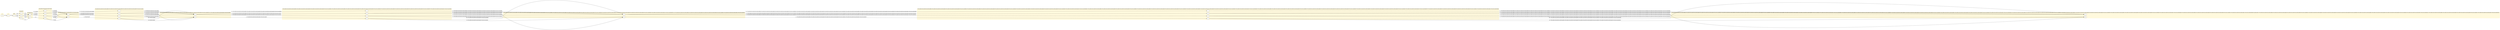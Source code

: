 digraph "MONinput/e" {
rankdir=LR
node [style=filled fillcolor=white]
subgraph cluster0 {
style="rounded,filled" color="#FFF9DD" node [style="rounded,filled" shape=box fillcolor="#FFFFFF"]
label=ε
M0S0 [label=0];
}
subgraph cluster1 {
style="rounded,filled" color="#FFF9DD" node [style="rounded,filled" shape=box fillcolor="#FFFFFF"]
label=ε
M1S1 [label=1];
}
subgraph cluster2 {
style="rounded,filled" color="#FFF9DD" node [style="rounded,filled" shape=box fillcolor="#FFFFFF"]
label="(fr)?|r"
M2S2 [label=2];
}
subgraph cluster3 {
style="rounded,filled" color="#FFF9DD" node [style="rounded,filled" shape=box fillcolor="#FFFFFF"]
label="(fr)|(rf)|(rf?)"
M3S1 [label=1];
M3S6 [label=6];
M3S3 [label=3];
}
subgraph cluster4 {
style="rounded,filled" color="#FFF9DD" node [style="rounded,filled" shape=box fillcolor="#FFFFFF"]
label="((fr)|(rf)(fr)?|r)|r"
M4S2 [label=2];
M4S4 [label=4];
}
subgraph cluster5 {
style="rounded,filled" color="#FFF9DD" node [style="rounded,filled" shape=box fillcolor="#FFFFFF"]
label="((fr)|(rf)fr)|((fr)|(rf)rf)|((fr)|(rf)rf?)|(rfrf)"
M5S1 [label=1];
M5S6 [label=6];
M5S3 [label=3];
M5S5 [label=5];
}
subgraph cluster6 {
style="rounded,filled" color="#FFF9DD" node [style="rounded,filled" shape=box fillcolor="#FFFFFF"]
label="(((fr)|(rf)fr)|((fr)|(rf)rf)|((fr)|(rf)rf)|(rfrf)(fr)?|r)|(((fr)|(rf)r)|(rfr))"
M6S2 [label=2];
M6S4 [label=4];
}
subgraph cluster7 {
style="rounded,filled" color="#FFF9DD" node [style="rounded,filled" shape=box fillcolor="#FFFFFF"]
label="(((fr)|(rf)fr)|((fr)|(rf)rf)|((fr)|(rf)rf)|(rfrf)fr)|(((fr)|(rf)fr)|((fr)|(rf)rf)|((fr)|(rf)rf)|(rfrf)rf)|(((fr)|(rf)fr)|((fr)|(rf)rf)|((fr)|(rf)rf)|(rfrf)rf?)|(((fr)|(rf)r)|(rfr)frf)"
M7S1 [label=1];
M7S6 [label=6];
M7S3 [label=3];
M7S5 [label=5];
}
subgraph cluster8 {
style="rounded,filled" color="#FFF9DD" node [style="rounded,filled" shape=box fillcolor="#FFFFFF"]
label="((((fr)|(rf)fr)|((fr)|(rf)rf)|((fr)|(rf)rf)|(rfrf)fr)|(((fr)|(rf)fr)|((fr)|(rf)rf)|((fr)|(rf)rf)|(rfrf)rf)|(((fr)|(rf)fr)|((fr)|(rf)rf)|((fr)|(rf)rf)|(rfrf)rf)|(((fr)|(rf)r)|(rfr)frf)(fr)?|r)|((((fr)|(rf)fr)|((fr)|(rf)rf)|((fr)|(rf)rf)|(rfrf)r)|(((fr)|(rf)r)|(rfr)fr))"
M8S2 [label=2];
M8S4 [label=4];
}
subgraph cluster9 {
style="rounded,filled" color="#FFF9DD" node [style="rounded,filled" shape=box fillcolor="#FFFFFF"]
label="((((fr)|(rf)fr)|((fr)|(rf)rf)|((fr)|(rf)rf)|(rfrf)fr)|(((fr)|(rf)fr)|((fr)|(rf)rf)|((fr)|(rf)rf)|(rfrf)rf)|(((fr)|(rf)fr)|((fr)|(rf)rf)|((fr)|(rf)rf)|(rfrf)rf)|(((fr)|(rf)r)|(rfr)frf)fr)|((((fr)|(rf)fr)|((fr)|(rf)rf)|((fr)|(rf)rf)|(rfrf)fr)|(((fr)|(rf)fr)|((fr)|(rf)rf)|((fr)|(rf)rf)|(rfrf)rf)|(((fr)|(rf)fr)|((fr)|(rf)rf)|((fr)|(rf)rf)|(rfrf)rf)|(((fr)|(rf)r)|(rfr)frf)rf)|((((fr)|(rf)fr)|((fr)|(rf)rf)|((fr)|(rf)rf)|(rfrf)fr)|(((fr)|(rf)fr)|((fr)|(rf)rf)|((fr)|(rf)rf)|(rfrf)rf)|(((fr)|(rf)fr)|((fr)|(rf)rf)|((fr)|(rf)rf)|(rfrf)rf)|(((fr)|(rf)r)|(rfr)frf)rf?)|((((fr)|(rf)fr)|((fr)|(rf)rf)|((fr)|(rf)rf)|(rfrf)r)|(((fr)|(rf)r)|(rfr)fr)frf)"
M9S1 [label=1];
M9S6 [label=6];
M9S3 [label=3];
M9S5 [label=5];
}
subgraph cluster10 {
style="rounded,filled" color="#FFF9DD" node [style="rounded,filled" shape=box fillcolor="#FFFFFF"]
label="(((((fr)|(rf)fr)|((fr)|(rf)rf)|((fr)|(rf)rf)|(rfrf)fr)|(((fr)|(rf)fr)|((fr)|(rf)rf)|((fr)|(rf)rf)|(rfrf)rf)|(((fr)|(rf)fr)|((fr)|(rf)rf)|((fr)|(rf)rf)|(rfrf)rf)|(((fr)|(rf)r)|(rfr)frf)fr)|((((fr)|(rf)fr)|((fr)|(rf)rf)|((fr)|(rf)rf)|(rfrf)fr)|(((fr)|(rf)fr)|((fr)|(rf)rf)|((fr)|(rf)rf)|(rfrf)rf)|(((fr)|(rf)fr)|((fr)|(rf)rf)|((fr)|(rf)rf)|(rfrf)rf)|(((fr)|(rf)r)|(rfr)frf)rf)|((((fr)|(rf)fr)|((fr)|(rf)rf)|((fr)|(rf)rf)|(rfrf)fr)|(((fr)|(rf)fr)|((fr)|(rf)rf)|((fr)|(rf)rf)|(rfrf)rf)|(((fr)|(rf)fr)|((fr)|(rf)rf)|((fr)|(rf)rf)|(rfrf)rf)|(((fr)|(rf)r)|(rfr)frf)rf)|((((fr)|(rf)fr)|((fr)|(rf)rf)|((fr)|(rf)rf)|(rfrf)r)|(((fr)|(rf)r)|(rfr)fr)frf)(fr)?|r)|(((((fr)|(rf)fr)|((fr)|(rf)rf)|((fr)|(rf)rf)|(rfrf)fr)|(((fr)|(rf)fr)|((fr)|(rf)rf)|((fr)|(rf)rf)|(rfrf)rf)|(((fr)|(rf)fr)|((fr)|(rf)rf)|((fr)|(rf)rf)|(rfrf)rf)|(((fr)|(rf)r)|(rfr)frf)r)|((((fr)|(rf)fr)|((fr)|(rf)rf)|((fr)|(rf)rf)|(rfrf)r)|(((fr)|(rf)r)|(rfr)fr)fr))"
M10S2 [label=2];
M10S4 [label=4];
}
subgraph cluster11 {
style="rounded,filled" color="#FFF9DD" node [style="rounded,filled" shape=box fillcolor="#FFFFFF"]
label="(((((fr)|(rf)fr)|((fr)|(rf)rf)|((fr)|(rf)rf)|(rfrf)fr)|(((fr)|(rf)fr)|((fr)|(rf)rf)|((fr)|(rf)rf)|(rfrf)rf)|(((fr)|(rf)fr)|((fr)|(rf)rf)|((fr)|(rf)rf)|(rfrf)rf)|(((fr)|(rf)r)|(rfr)frf)fr)|((((fr)|(rf)fr)|((fr)|(rf)rf)|((fr)|(rf)rf)|(rfrf)fr)|(((fr)|(rf)fr)|((fr)|(rf)rf)|((fr)|(rf)rf)|(rfrf)rf)|(((fr)|(rf)fr)|((fr)|(rf)rf)|((fr)|(rf)rf)|(rfrf)rf)|(((fr)|(rf)r)|(rfr)frf)rf)|((((fr)|(rf)fr)|((fr)|(rf)rf)|((fr)|(rf)rf)|(rfrf)fr)|(((fr)|(rf)fr)|((fr)|(rf)rf)|((fr)|(rf)rf)|(rfrf)rf)|(((fr)|(rf)fr)|((fr)|(rf)rf)|((fr)|(rf)rf)|(rfrf)rf)|(((fr)|(rf)r)|(rfr)frf)rf)|((((fr)|(rf)fr)|((fr)|(rf)rf)|((fr)|(rf)rf)|(rfrf)r)|(((fr)|(rf)r)|(rfr)fr)frf)fr)|(((((fr)|(rf)fr)|((fr)|(rf)rf)|((fr)|(rf)rf)|(rfrf)fr)|(((fr)|(rf)fr)|((fr)|(rf)rf)|((fr)|(rf)rf)|(rfrf)rf)|(((fr)|(rf)fr)|((fr)|(rf)rf)|((fr)|(rf)rf)|(rfrf)rf)|(((fr)|(rf)r)|(rfr)frf)fr)|((((fr)|(rf)fr)|((fr)|(rf)rf)|((fr)|(rf)rf)|(rfrf)fr)|(((fr)|(rf)fr)|((fr)|(rf)rf)|((fr)|(rf)rf)|(rfrf)rf)|(((fr)|(rf)fr)|((fr)|(rf)rf)|((fr)|(rf)rf)|(rfrf)rf)|(((fr)|(rf)r)|(rfr)frf)rf)|((((fr)|(rf)fr)|((fr)|(rf)rf)|((fr)|(rf)rf)|(rfrf)fr)|(((fr)|(rf)fr)|((fr)|(rf)rf)|((fr)|(rf)rf)|(rfrf)rf)|(((fr)|(rf)fr)|((fr)|(rf)rf)|((fr)|(rf)rf)|(rfrf)rf)|(((fr)|(rf)r)|(rfr)frf)rf)|((((fr)|(rf)fr)|((fr)|(rf)rf)|((fr)|(rf)rf)|(rfrf)r)|(((fr)|(rf)r)|(rfr)fr)frf)rf)|(((((fr)|(rf)fr)|((fr)|(rf)rf)|((fr)|(rf)rf)|(rfrf)fr)|(((fr)|(rf)fr)|((fr)|(rf)rf)|((fr)|(rf)rf)|(rfrf)rf)|(((fr)|(rf)fr)|((fr)|(rf)rf)|((fr)|(rf)rf)|(rfrf)rf)|(((fr)|(rf)r)|(rfr)frf)fr)|((((fr)|(rf)fr)|((fr)|(rf)rf)|((fr)|(rf)rf)|(rfrf)fr)|(((fr)|(rf)fr)|((fr)|(rf)rf)|((fr)|(rf)rf)|(rfrf)rf)|(((fr)|(rf)fr)|((fr)|(rf)rf)|((fr)|(rf)rf)|(rfrf)rf)|(((fr)|(rf)r)|(rfr)frf)rf)|((((fr)|(rf)fr)|((fr)|(rf)rf)|((fr)|(rf)rf)|(rfrf)fr)|(((fr)|(rf)fr)|((fr)|(rf)rf)|((fr)|(rf)rf)|(rfrf)rf)|(((fr)|(rf)fr)|((fr)|(rf)rf)|((fr)|(rf)rf)|(rfrf)rf)|(((fr)|(rf)r)|(rfr)frf)rf)|((((fr)|(rf)fr)|((fr)|(rf)rf)|((fr)|(rf)rf)|(rfrf)r)|(((fr)|(rf)r)|(rfr)fr)frf)rf?)|(((((fr)|(rf)fr)|((fr)|(rf)rf)|((fr)|(rf)rf)|(rfrf)fr)|(((fr)|(rf)fr)|((fr)|(rf)rf)|((fr)|(rf)rf)|(rfrf)rf)|(((fr)|(rf)fr)|((fr)|(rf)rf)|((fr)|(rf)rf)|(rfrf)rf)|(((fr)|(rf)r)|(rfr)frf)r)|((((fr)|(rf)fr)|((fr)|(rf)rf)|((fr)|(rf)rf)|(rfrf)r)|(((fr)|(rf)r)|(rfr)fr)fr)frf)"
M11S1 [label=1];
M11S6 [label=6];
M11S3 [label=3];
M11S5 [label=5];
}
subgraph cluster12 {
style="rounded,filled" color="#FFF9DD" node [style="rounded,filled" shape=box fillcolor="#FFFFFF"]
label="((((((fr)|(rf)fr)|((fr)|(rf)rf)|((fr)|(rf)rf)|(rfrf)fr)|(((fr)|(rf)fr)|((fr)|(rf)rf)|((fr)|(rf)rf)|(rfrf)rf)|(((fr)|(rf)fr)|((fr)|(rf)rf)|((fr)|(rf)rf)|(rfrf)rf)|(((fr)|(rf)r)|(rfr)frf)fr)|((((fr)|(rf)fr)|((fr)|(rf)rf)|((fr)|(rf)rf)|(rfrf)fr)|(((fr)|(rf)fr)|((fr)|(rf)rf)|((fr)|(rf)rf)|(rfrf)rf)|(((fr)|(rf)fr)|((fr)|(rf)rf)|((fr)|(rf)rf)|(rfrf)rf)|(((fr)|(rf)r)|(rfr)frf)rf)|((((fr)|(rf)fr)|((fr)|(rf)rf)|((fr)|(rf)rf)|(rfrf)fr)|(((fr)|(rf)fr)|((fr)|(rf)rf)|((fr)|(rf)rf)|(rfrf)rf)|(((fr)|(rf)fr)|((fr)|(rf)rf)|((fr)|(rf)rf)|(rfrf)rf)|(((fr)|(rf)r)|(rfr)frf)rf)|((((fr)|(rf)fr)|((fr)|(rf)rf)|((fr)|(rf)rf)|(rfrf)r)|(((fr)|(rf)r)|(rfr)fr)frf)fr)|(((((fr)|(rf)fr)|((fr)|(rf)rf)|((fr)|(rf)rf)|(rfrf)fr)|(((fr)|(rf)fr)|((fr)|(rf)rf)|((fr)|(rf)rf)|(rfrf)rf)|(((fr)|(rf)fr)|((fr)|(rf)rf)|((fr)|(rf)rf)|(rfrf)rf)|(((fr)|(rf)r)|(rfr)frf)fr)|((((fr)|(rf)fr)|((fr)|(rf)rf)|((fr)|(rf)rf)|(rfrf)fr)|(((fr)|(rf)fr)|((fr)|(rf)rf)|((fr)|(rf)rf)|(rfrf)rf)|(((fr)|(rf)fr)|((fr)|(rf)rf)|((fr)|(rf)rf)|(rfrf)rf)|(((fr)|(rf)r)|(rfr)frf)rf)|((((fr)|(rf)fr)|((fr)|(rf)rf)|((fr)|(rf)rf)|(rfrf)fr)|(((fr)|(rf)fr)|((fr)|(rf)rf)|((fr)|(rf)rf)|(rfrf)rf)|(((fr)|(rf)fr)|((fr)|(rf)rf)|((fr)|(rf)rf)|(rfrf)rf)|(((fr)|(rf)r)|(rfr)frf)rf)|((((fr)|(rf)fr)|((fr)|(rf)rf)|((fr)|(rf)rf)|(rfrf)r)|(((fr)|(rf)r)|(rfr)fr)frf)rf)|(((((fr)|(rf)fr)|((fr)|(rf)rf)|((fr)|(rf)rf)|(rfrf)fr)|(((fr)|(rf)fr)|((fr)|(rf)rf)|((fr)|(rf)rf)|(rfrf)rf)|(((fr)|(rf)fr)|((fr)|(rf)rf)|((fr)|(rf)rf)|(rfrf)rf)|(((fr)|(rf)r)|(rfr)frf)fr)|((((fr)|(rf)fr)|((fr)|(rf)rf)|((fr)|(rf)rf)|(rfrf)fr)|(((fr)|(rf)fr)|((fr)|(rf)rf)|((fr)|(rf)rf)|(rfrf)rf)|(((fr)|(rf)fr)|((fr)|(rf)rf)|((fr)|(rf)rf)|(rfrf)rf)|(((fr)|(rf)r)|(rfr)frf)rf)|((((fr)|(rf)fr)|((fr)|(rf)rf)|((fr)|(rf)rf)|(rfrf)fr)|(((fr)|(rf)fr)|((fr)|(rf)rf)|((fr)|(rf)rf)|(rfrf)rf)|(((fr)|(rf)fr)|((fr)|(rf)rf)|((fr)|(rf)rf)|(rfrf)rf)|(((fr)|(rf)r)|(rfr)frf)rf)|((((fr)|(rf)fr)|((fr)|(rf)rf)|((fr)|(rf)rf)|(rfrf)r)|(((fr)|(rf)r)|(rfr)fr)frf)rf)|(((((fr)|(rf)fr)|((fr)|(rf)rf)|((fr)|(rf)rf)|(rfrf)fr)|(((fr)|(rf)fr)|((fr)|(rf)rf)|((fr)|(rf)rf)|(rfrf)rf)|(((fr)|(rf)fr)|((fr)|(rf)rf)|((fr)|(rf)rf)|(rfrf)rf)|(((fr)|(rf)r)|(rfr)frf)r)|((((fr)|(rf)fr)|((fr)|(rf)rf)|((fr)|(rf)rf)|(rfrf)r)|(((fr)|(rf)r)|(rfr)fr)fr)frf)(fr)?|r|f|(fr)|(frf))|((((((fr)|(rf)fr)|((fr)|(rf)rf)|((fr)|(rf)rf)|(rfrf)fr)|(((fr)|(rf)fr)|((fr)|(rf)rf)|((fr)|(rf)rf)|(rfrf)rf)|(((fr)|(rf)fr)|((fr)|(rf)rf)|((fr)|(rf)rf)|(rfrf)rf)|(((fr)|(rf)r)|(rfr)frf)fr)|((((fr)|(rf)fr)|((fr)|(rf)rf)|((fr)|(rf)rf)|(rfrf)fr)|(((fr)|(rf)fr)|((fr)|(rf)rf)|((fr)|(rf)rf)|(rfrf)rf)|(((fr)|(rf)fr)|((fr)|(rf)rf)|((fr)|(rf)rf)|(rfrf)rf)|(((fr)|(rf)r)|(rfr)frf)rf)|((((fr)|(rf)fr)|((fr)|(rf)rf)|((fr)|(rf)rf)|(rfrf)fr)|(((fr)|(rf)fr)|((fr)|(rf)rf)|((fr)|(rf)rf)|(rfrf)rf)|(((fr)|(rf)fr)|((fr)|(rf)rf)|((fr)|(rf)rf)|(rfrf)rf)|(((fr)|(rf)r)|(rfr)frf)rf)|((((fr)|(rf)fr)|((fr)|(rf)rf)|((fr)|(rf)rf)|(rfrf)r)|(((fr)|(rf)r)|(rfr)fr)frf)r)|(((((fr)|(rf)fr)|((fr)|(rf)rf)|((fr)|(rf)rf)|(rfrf)fr)|(((fr)|(rf)fr)|((fr)|(rf)rf)|((fr)|(rf)rf)|(rfrf)rf)|(((fr)|(rf)fr)|((fr)|(rf)rf)|((fr)|(rf)rf)|(rfrf)rf)|(((fr)|(rf)r)|(rfr)frf)r)|((((fr)|(rf)fr)|((fr)|(rf)rf)|((fr)|(rf)rf)|(rfrf)r)|(((fr)|(rf)r)|(rfr)fr)fr)fr))"
M12S2 [label=2];
M12S4 [label=4];
}
M0S0 -> M1S1 [label="(ε, ε)"]
M1S1 -> M2S2 [label="(ε, ε)"]
M2S2 -> M3S1 [label="(fr, fr)"]
M2S2 -> M3S6 [label="(ε, ε)"]
M2S2 -> M3S3 [label="(r, r)"]
M3S1 -> M4S2 [label="(ε, fr)"]
M3S6 -> M4S2 [label="(rf, rf)"]
M3S6 -> M4S4 [label="(r, r)"]
M3S3 -> M4S2 [label="(f, rf)"]
M3S3 -> M4S4 [label="(ε, r)"]
M4S2 -> M5S1 [label="(fr, (fr)|(rf)fr)"]
M4S2 -> M5S6 [label="(ε, (fr)|(rf))"]
M4S2 -> M5S3 [label="(r, (fr)|(rf)r)"]
M4S4 -> M5S5 [label="(ε, r)"]
M5S1 -> M6S2 [label="(ε, (fr)|(rf)fr)"]
M5S6 -> M6S2 [label="(rf, (fr)|(rf)rf)"]
M5S6 -> M6S4 [label="(r, (fr)|(rf)r)"]
M5S3 -> M6S2 [label="(f, (fr)|(rf)rf)"]
M5S3 -> M6S4 [label="(ε, (fr)|(rf)r)"]
M5S5 -> M6S2 [label="(frf, rfrf)"]
M5S5 -> M6S4 [label="(fr, rfr)"]
M6S2 -> M7S1 [label="(fr, ((fr)|(rf)fr)|((fr)|(rf)rf)|((fr)|(rf)rf)|(rfrf)fr)"]
M6S2 -> M7S6 [label="(ε, ((fr)|(rf)fr)|((fr)|(rf)rf)|((fr)|(rf)rf)|(rfrf))"]
M6S2 -> M7S3 [label="(r, ((fr)|(rf)fr)|((fr)|(rf)rf)|((fr)|(rf)rf)|(rfrf)r)"]
M6S4 -> M7S5 [label="(ε, ((fr)|(rf)r)|(rfr))"]
M7S1 -> M8S2 [label="(ε, ((fr)|(rf)fr)|((fr)|(rf)rf)|((fr)|(rf)rf)|(rfrf)fr)"]
M7S6 -> M8S2 [label="(rf, ((fr)|(rf)fr)|((fr)|(rf)rf)|((fr)|(rf)rf)|(rfrf)rf)"]
M7S6 -> M8S4 [label="(r, ((fr)|(rf)fr)|((fr)|(rf)rf)|((fr)|(rf)rf)|(rfrf)r)"]
M7S3 -> M8S2 [label="(f, ((fr)|(rf)fr)|((fr)|(rf)rf)|((fr)|(rf)rf)|(rfrf)rf)"]
M7S3 -> M8S4 [label="(ε, ((fr)|(rf)fr)|((fr)|(rf)rf)|((fr)|(rf)rf)|(rfrf)r)"]
M7S5 -> M8S2 [label="(frf, ((fr)|(rf)r)|(rfr)frf)"]
M7S5 -> M8S4 [label="(fr, ((fr)|(rf)r)|(rfr)fr)"]
M8S2 -> M9S1 [label="(fr, (((fr)|(rf)fr)|((fr)|(rf)rf)|((fr)|(rf)rf)|(rfrf)fr)|(((fr)|(rf)fr)|((fr)|(rf)rf)|((fr)|(rf)rf)|(rfrf)rf)|(((fr)|(rf)fr)|((fr)|(rf)rf)|((fr)|(rf)rf)|(rfrf)rf)|(((fr)|(rf)r)|(rfr)frf)fr)"]
M8S2 -> M9S6 [label="(ε, (((fr)|(rf)fr)|((fr)|(rf)rf)|((fr)|(rf)rf)|(rfrf)fr)|(((fr)|(rf)fr)|((fr)|(rf)rf)|((fr)|(rf)rf)|(rfrf)rf)|(((fr)|(rf)fr)|((fr)|(rf)rf)|((fr)|(rf)rf)|(rfrf)rf)|(((fr)|(rf)r)|(rfr)frf))"]
M8S2 -> M9S3 [label="(r, (((fr)|(rf)fr)|((fr)|(rf)rf)|((fr)|(rf)rf)|(rfrf)fr)|(((fr)|(rf)fr)|((fr)|(rf)rf)|((fr)|(rf)rf)|(rfrf)rf)|(((fr)|(rf)fr)|((fr)|(rf)rf)|((fr)|(rf)rf)|(rfrf)rf)|(((fr)|(rf)r)|(rfr)frf)r)"]
M8S4 -> M9S5 [label="(ε, (((fr)|(rf)fr)|((fr)|(rf)rf)|((fr)|(rf)rf)|(rfrf)r)|(((fr)|(rf)r)|(rfr)fr))"]
M9S1 -> M10S2 [label="(ε, (((fr)|(rf)fr)|((fr)|(rf)rf)|((fr)|(rf)rf)|(rfrf)fr)|(((fr)|(rf)fr)|((fr)|(rf)rf)|((fr)|(rf)rf)|(rfrf)rf)|(((fr)|(rf)fr)|((fr)|(rf)rf)|((fr)|(rf)rf)|(rfrf)rf)|(((fr)|(rf)r)|(rfr)frf)fr)"]
M9S6 -> M10S2 [label="(rf, (((fr)|(rf)fr)|((fr)|(rf)rf)|((fr)|(rf)rf)|(rfrf)fr)|(((fr)|(rf)fr)|((fr)|(rf)rf)|((fr)|(rf)rf)|(rfrf)rf)|(((fr)|(rf)fr)|((fr)|(rf)rf)|((fr)|(rf)rf)|(rfrf)rf)|(((fr)|(rf)r)|(rfr)frf)rf)"]
M9S6 -> M10S4 [label="(r, (((fr)|(rf)fr)|((fr)|(rf)rf)|((fr)|(rf)rf)|(rfrf)fr)|(((fr)|(rf)fr)|((fr)|(rf)rf)|((fr)|(rf)rf)|(rfrf)rf)|(((fr)|(rf)fr)|((fr)|(rf)rf)|((fr)|(rf)rf)|(rfrf)rf)|(((fr)|(rf)r)|(rfr)frf)r)"]
M9S3 -> M10S2 [label="(f, (((fr)|(rf)fr)|((fr)|(rf)rf)|((fr)|(rf)rf)|(rfrf)fr)|(((fr)|(rf)fr)|((fr)|(rf)rf)|((fr)|(rf)rf)|(rfrf)rf)|(((fr)|(rf)fr)|((fr)|(rf)rf)|((fr)|(rf)rf)|(rfrf)rf)|(((fr)|(rf)r)|(rfr)frf)rf)"]
M9S3 -> M10S4 [label="(ε, (((fr)|(rf)fr)|((fr)|(rf)rf)|((fr)|(rf)rf)|(rfrf)fr)|(((fr)|(rf)fr)|((fr)|(rf)rf)|((fr)|(rf)rf)|(rfrf)rf)|(((fr)|(rf)fr)|((fr)|(rf)rf)|((fr)|(rf)rf)|(rfrf)rf)|(((fr)|(rf)r)|(rfr)frf)r)"]
M9S5 -> M10S2 [label="(frf, (((fr)|(rf)fr)|((fr)|(rf)rf)|((fr)|(rf)rf)|(rfrf)r)|(((fr)|(rf)r)|(rfr)fr)frf)"]
M9S5 -> M10S4 [label="(fr, (((fr)|(rf)fr)|((fr)|(rf)rf)|((fr)|(rf)rf)|(rfrf)r)|(((fr)|(rf)r)|(rfr)fr)fr)"]
M10S2 -> M11S1 [label="(fr, ((((fr)|(rf)fr)|((fr)|(rf)rf)|((fr)|(rf)rf)|(rfrf)fr)|(((fr)|(rf)fr)|((fr)|(rf)rf)|((fr)|(rf)rf)|(rfrf)rf)|(((fr)|(rf)fr)|((fr)|(rf)rf)|((fr)|(rf)rf)|(rfrf)rf)|(((fr)|(rf)r)|(rfr)frf)fr)|((((fr)|(rf)fr)|((fr)|(rf)rf)|((fr)|(rf)rf)|(rfrf)fr)|(((fr)|(rf)fr)|((fr)|(rf)rf)|((fr)|(rf)rf)|(rfrf)rf)|(((fr)|(rf)fr)|((fr)|(rf)rf)|((fr)|(rf)rf)|(rfrf)rf)|(((fr)|(rf)r)|(rfr)frf)rf)|((((fr)|(rf)fr)|((fr)|(rf)rf)|((fr)|(rf)rf)|(rfrf)fr)|(((fr)|(rf)fr)|((fr)|(rf)rf)|((fr)|(rf)rf)|(rfrf)rf)|(((fr)|(rf)fr)|((fr)|(rf)rf)|((fr)|(rf)rf)|(rfrf)rf)|(((fr)|(rf)r)|(rfr)frf)rf)|((((fr)|(rf)fr)|((fr)|(rf)rf)|((fr)|(rf)rf)|(rfrf)r)|(((fr)|(rf)r)|(rfr)fr)frf)fr)"]
M10S2 -> M11S6 [label="(ε, ((((fr)|(rf)fr)|((fr)|(rf)rf)|((fr)|(rf)rf)|(rfrf)fr)|(((fr)|(rf)fr)|((fr)|(rf)rf)|((fr)|(rf)rf)|(rfrf)rf)|(((fr)|(rf)fr)|((fr)|(rf)rf)|((fr)|(rf)rf)|(rfrf)rf)|(((fr)|(rf)r)|(rfr)frf)fr)|((((fr)|(rf)fr)|((fr)|(rf)rf)|((fr)|(rf)rf)|(rfrf)fr)|(((fr)|(rf)fr)|((fr)|(rf)rf)|((fr)|(rf)rf)|(rfrf)rf)|(((fr)|(rf)fr)|((fr)|(rf)rf)|((fr)|(rf)rf)|(rfrf)rf)|(((fr)|(rf)r)|(rfr)frf)rf)|((((fr)|(rf)fr)|((fr)|(rf)rf)|((fr)|(rf)rf)|(rfrf)fr)|(((fr)|(rf)fr)|((fr)|(rf)rf)|((fr)|(rf)rf)|(rfrf)rf)|(((fr)|(rf)fr)|((fr)|(rf)rf)|((fr)|(rf)rf)|(rfrf)rf)|(((fr)|(rf)r)|(rfr)frf)rf)|((((fr)|(rf)fr)|((fr)|(rf)rf)|((fr)|(rf)rf)|(rfrf)r)|(((fr)|(rf)r)|(rfr)fr)frf))"]
M10S2 -> M11S3 [label="(r, ((((fr)|(rf)fr)|((fr)|(rf)rf)|((fr)|(rf)rf)|(rfrf)fr)|(((fr)|(rf)fr)|((fr)|(rf)rf)|((fr)|(rf)rf)|(rfrf)rf)|(((fr)|(rf)fr)|((fr)|(rf)rf)|((fr)|(rf)rf)|(rfrf)rf)|(((fr)|(rf)r)|(rfr)frf)fr)|((((fr)|(rf)fr)|((fr)|(rf)rf)|((fr)|(rf)rf)|(rfrf)fr)|(((fr)|(rf)fr)|((fr)|(rf)rf)|((fr)|(rf)rf)|(rfrf)rf)|(((fr)|(rf)fr)|((fr)|(rf)rf)|((fr)|(rf)rf)|(rfrf)rf)|(((fr)|(rf)r)|(rfr)frf)rf)|((((fr)|(rf)fr)|((fr)|(rf)rf)|((fr)|(rf)rf)|(rfrf)fr)|(((fr)|(rf)fr)|((fr)|(rf)rf)|((fr)|(rf)rf)|(rfrf)rf)|(((fr)|(rf)fr)|((fr)|(rf)rf)|((fr)|(rf)rf)|(rfrf)rf)|(((fr)|(rf)r)|(rfr)frf)rf)|((((fr)|(rf)fr)|((fr)|(rf)rf)|((fr)|(rf)rf)|(rfrf)r)|(((fr)|(rf)r)|(rfr)fr)frf)r)"]
M10S4 -> M11S5 [label="(ε, ((((fr)|(rf)fr)|((fr)|(rf)rf)|((fr)|(rf)rf)|(rfrf)fr)|(((fr)|(rf)fr)|((fr)|(rf)rf)|((fr)|(rf)rf)|(rfrf)rf)|(((fr)|(rf)fr)|((fr)|(rf)rf)|((fr)|(rf)rf)|(rfrf)rf)|(((fr)|(rf)r)|(rfr)frf)r)|((((fr)|(rf)fr)|((fr)|(rf)rf)|((fr)|(rf)rf)|(rfrf)r)|(((fr)|(rf)r)|(rfr)fr)fr))"]
M11S1 -> M12S2 [label="(ε, ((((fr)|(rf)fr)|((fr)|(rf)rf)|((fr)|(rf)rf)|(rfrf)fr)|(((fr)|(rf)fr)|((fr)|(rf)rf)|((fr)|(rf)rf)|(rfrf)rf)|(((fr)|(rf)fr)|((fr)|(rf)rf)|((fr)|(rf)rf)|(rfrf)rf)|(((fr)|(rf)r)|(rfr)frf)fr)|((((fr)|(rf)fr)|((fr)|(rf)rf)|((fr)|(rf)rf)|(rfrf)fr)|(((fr)|(rf)fr)|((fr)|(rf)rf)|((fr)|(rf)rf)|(rfrf)rf)|(((fr)|(rf)fr)|((fr)|(rf)rf)|((fr)|(rf)rf)|(rfrf)rf)|(((fr)|(rf)r)|(rfr)frf)rf)|((((fr)|(rf)fr)|((fr)|(rf)rf)|((fr)|(rf)rf)|(rfrf)fr)|(((fr)|(rf)fr)|((fr)|(rf)rf)|((fr)|(rf)rf)|(rfrf)rf)|(((fr)|(rf)fr)|((fr)|(rf)rf)|((fr)|(rf)rf)|(rfrf)rf)|(((fr)|(rf)r)|(rfr)frf)rf)|((((fr)|(rf)fr)|((fr)|(rf)rf)|((fr)|(rf)rf)|(rfrf)r)|(((fr)|(rf)r)|(rfr)fr)frf)fr)"]
M11S6 -> M12S2 [label="(rf, ((((fr)|(rf)fr)|((fr)|(rf)rf)|((fr)|(rf)rf)|(rfrf)fr)|(((fr)|(rf)fr)|((fr)|(rf)rf)|((fr)|(rf)rf)|(rfrf)rf)|(((fr)|(rf)fr)|((fr)|(rf)rf)|((fr)|(rf)rf)|(rfrf)rf)|(((fr)|(rf)r)|(rfr)frf)fr)|((((fr)|(rf)fr)|((fr)|(rf)rf)|((fr)|(rf)rf)|(rfrf)fr)|(((fr)|(rf)fr)|((fr)|(rf)rf)|((fr)|(rf)rf)|(rfrf)rf)|(((fr)|(rf)fr)|((fr)|(rf)rf)|((fr)|(rf)rf)|(rfrf)rf)|(((fr)|(rf)r)|(rfr)frf)rf)|((((fr)|(rf)fr)|((fr)|(rf)rf)|((fr)|(rf)rf)|(rfrf)fr)|(((fr)|(rf)fr)|((fr)|(rf)rf)|((fr)|(rf)rf)|(rfrf)rf)|(((fr)|(rf)fr)|((fr)|(rf)rf)|((fr)|(rf)rf)|(rfrf)rf)|(((fr)|(rf)r)|(rfr)frf)rf)|((((fr)|(rf)fr)|((fr)|(rf)rf)|((fr)|(rf)rf)|(rfrf)r)|(((fr)|(rf)r)|(rfr)fr)frf)rf)"]
M11S6 -> M12S4 [label="(r, ((((fr)|(rf)fr)|((fr)|(rf)rf)|((fr)|(rf)rf)|(rfrf)fr)|(((fr)|(rf)fr)|((fr)|(rf)rf)|((fr)|(rf)rf)|(rfrf)rf)|(((fr)|(rf)fr)|((fr)|(rf)rf)|((fr)|(rf)rf)|(rfrf)rf)|(((fr)|(rf)r)|(rfr)frf)fr)|((((fr)|(rf)fr)|((fr)|(rf)rf)|((fr)|(rf)rf)|(rfrf)fr)|(((fr)|(rf)fr)|((fr)|(rf)rf)|((fr)|(rf)rf)|(rfrf)rf)|(((fr)|(rf)fr)|((fr)|(rf)rf)|((fr)|(rf)rf)|(rfrf)rf)|(((fr)|(rf)r)|(rfr)frf)rf)|((((fr)|(rf)fr)|((fr)|(rf)rf)|((fr)|(rf)rf)|(rfrf)fr)|(((fr)|(rf)fr)|((fr)|(rf)rf)|((fr)|(rf)rf)|(rfrf)rf)|(((fr)|(rf)fr)|((fr)|(rf)rf)|((fr)|(rf)rf)|(rfrf)rf)|(((fr)|(rf)r)|(rfr)frf)rf)|((((fr)|(rf)fr)|((fr)|(rf)rf)|((fr)|(rf)rf)|(rfrf)r)|(((fr)|(rf)r)|(rfr)fr)frf)r)"]
M11S3 -> M12S2 [label="(f, ((((fr)|(rf)fr)|((fr)|(rf)rf)|((fr)|(rf)rf)|(rfrf)fr)|(((fr)|(rf)fr)|((fr)|(rf)rf)|((fr)|(rf)rf)|(rfrf)rf)|(((fr)|(rf)fr)|((fr)|(rf)rf)|((fr)|(rf)rf)|(rfrf)rf)|(((fr)|(rf)r)|(rfr)frf)fr)|((((fr)|(rf)fr)|((fr)|(rf)rf)|((fr)|(rf)rf)|(rfrf)fr)|(((fr)|(rf)fr)|((fr)|(rf)rf)|((fr)|(rf)rf)|(rfrf)rf)|(((fr)|(rf)fr)|((fr)|(rf)rf)|((fr)|(rf)rf)|(rfrf)rf)|(((fr)|(rf)r)|(rfr)frf)rf)|((((fr)|(rf)fr)|((fr)|(rf)rf)|((fr)|(rf)rf)|(rfrf)fr)|(((fr)|(rf)fr)|((fr)|(rf)rf)|((fr)|(rf)rf)|(rfrf)rf)|(((fr)|(rf)fr)|((fr)|(rf)rf)|((fr)|(rf)rf)|(rfrf)rf)|(((fr)|(rf)r)|(rfr)frf)rf)|((((fr)|(rf)fr)|((fr)|(rf)rf)|((fr)|(rf)rf)|(rfrf)r)|(((fr)|(rf)r)|(rfr)fr)frf)rf)"]
M11S3 -> M12S4 [label="(ε, ((((fr)|(rf)fr)|((fr)|(rf)rf)|((fr)|(rf)rf)|(rfrf)fr)|(((fr)|(rf)fr)|((fr)|(rf)rf)|((fr)|(rf)rf)|(rfrf)rf)|(((fr)|(rf)fr)|((fr)|(rf)rf)|((fr)|(rf)rf)|(rfrf)rf)|(((fr)|(rf)r)|(rfr)frf)fr)|((((fr)|(rf)fr)|((fr)|(rf)rf)|((fr)|(rf)rf)|(rfrf)fr)|(((fr)|(rf)fr)|((fr)|(rf)rf)|((fr)|(rf)rf)|(rfrf)rf)|(((fr)|(rf)fr)|((fr)|(rf)rf)|((fr)|(rf)rf)|(rfrf)rf)|(((fr)|(rf)r)|(rfr)frf)rf)|((((fr)|(rf)fr)|((fr)|(rf)rf)|((fr)|(rf)rf)|(rfrf)fr)|(((fr)|(rf)fr)|((fr)|(rf)rf)|((fr)|(rf)rf)|(rfrf)rf)|(((fr)|(rf)fr)|((fr)|(rf)rf)|((fr)|(rf)rf)|(rfrf)rf)|(((fr)|(rf)r)|(rfr)frf)rf)|((((fr)|(rf)fr)|((fr)|(rf)rf)|((fr)|(rf)rf)|(rfrf)r)|(((fr)|(rf)r)|(rfr)fr)frf)r)"]
M11S5 -> M12S2 [label="(frf, ((((fr)|(rf)fr)|((fr)|(rf)rf)|((fr)|(rf)rf)|(rfrf)fr)|(((fr)|(rf)fr)|((fr)|(rf)rf)|((fr)|(rf)rf)|(rfrf)rf)|(((fr)|(rf)fr)|((fr)|(rf)rf)|((fr)|(rf)rf)|(rfrf)rf)|(((fr)|(rf)r)|(rfr)frf)r)|((((fr)|(rf)fr)|((fr)|(rf)rf)|((fr)|(rf)rf)|(rfrf)r)|(((fr)|(rf)r)|(rfr)fr)fr)frf)"]
M11S5 -> M12S4 [label="(fr, ((((fr)|(rf)fr)|((fr)|(rf)rf)|((fr)|(rf)rf)|(rfrf)fr)|(((fr)|(rf)fr)|((fr)|(rf)rf)|((fr)|(rf)rf)|(rfrf)rf)|(((fr)|(rf)fr)|((fr)|(rf)rf)|((fr)|(rf)rf)|(rfrf)rf)|(((fr)|(rf)r)|(rfr)frf)r)|((((fr)|(rf)fr)|((fr)|(rf)rf)|((fr)|(rf)rf)|(rfrf)r)|(((fr)|(rf)r)|(rfr)fr)fr)fr)"]
}
